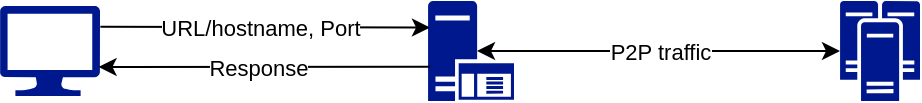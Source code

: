 <mxfile version="20.4.1" type="device"><diagram id="gIqkn7NOCH3BrUDm_vGl" name="Page-1"><mxGraphModel dx="474" dy="244" grid="1" gridSize="10" guides="1" tooltips="1" connect="1" arrows="1" fold="1" page="1" pageScale="1" pageWidth="850" pageHeight="1100" math="0" shadow="0"><root><mxCell id="0"/><mxCell id="1" parent="0"/><mxCell id="v1ifMpwDSVuITm1SB3gP-1" value="" style="sketch=0;aspect=fixed;pointerEvents=1;shadow=0;dashed=0;html=1;strokeColor=none;labelPosition=center;verticalLabelPosition=bottom;verticalAlign=top;align=center;fillColor=#00188D;shape=mxgraph.azure.computer" vertex="1" parent="1"><mxGeometry x="190" y="390" width="50" height="45" as="geometry"/></mxCell><mxCell id="v1ifMpwDSVuITm1SB3gP-2" value="" style="sketch=0;aspect=fixed;pointerEvents=1;shadow=0;dashed=0;html=1;strokeColor=none;labelPosition=center;verticalLabelPosition=bottom;verticalAlign=top;align=center;fillColor=#00188D;shape=mxgraph.mscae.enterprise.application_server" vertex="1" parent="1"><mxGeometry x="404" y="387.5" width="43" height="50" as="geometry"/></mxCell><mxCell id="v1ifMpwDSVuITm1SB3gP-3" value="" style="endArrow=classic;html=1;rounded=0;exitX=1.004;exitY=0.231;exitDx=0;exitDy=0;exitPerimeter=0;entryX=0.023;entryY=0.266;entryDx=0;entryDy=0;entryPerimeter=0;" edge="1" parent="1" source="v1ifMpwDSVuITm1SB3gP-1" target="v1ifMpwDSVuITm1SB3gP-2"><mxGeometry width="50" height="50" relative="1" as="geometry"><mxPoint x="370" y="450" as="sourcePoint"/><mxPoint x="400" y="400" as="targetPoint"/></mxGeometry></mxCell><mxCell id="v1ifMpwDSVuITm1SB3gP-4" value="URL/hostname, Port" style="edgeLabel;html=1;align=center;verticalAlign=middle;resizable=0;points=[];" vertex="1" connectable="0" parent="v1ifMpwDSVuITm1SB3gP-3"><mxGeometry x="-0.228" relative="1" as="geometry"><mxPoint x="16" as="offset"/></mxGeometry></mxCell><mxCell id="v1ifMpwDSVuITm1SB3gP-5" value="" style="endArrow=classic;html=1;rounded=0;entryX=0.986;entryY=0.677;entryDx=0;entryDy=0;entryPerimeter=0;exitX=0.025;exitY=0.657;exitDx=0;exitDy=0;exitPerimeter=0;" edge="1" parent="1" source="v1ifMpwDSVuITm1SB3gP-2" target="v1ifMpwDSVuITm1SB3gP-1"><mxGeometry width="50" height="50" relative="1" as="geometry"><mxPoint x="370" y="450" as="sourcePoint"/><mxPoint x="420" y="400" as="targetPoint"/></mxGeometry></mxCell><mxCell id="v1ifMpwDSVuITm1SB3gP-6" value="Response" style="edgeLabel;html=1;align=center;verticalAlign=middle;resizable=0;points=[];" vertex="1" connectable="0" parent="v1ifMpwDSVuITm1SB3gP-5"><mxGeometry x="0.041" relative="1" as="geometry"><mxPoint as="offset"/></mxGeometry></mxCell><mxCell id="v1ifMpwDSVuITm1SB3gP-7" value="" style="sketch=0;aspect=fixed;pointerEvents=1;shadow=0;dashed=0;html=1;strokeColor=none;labelPosition=center;verticalLabelPosition=bottom;verticalAlign=top;align=center;fillColor=#00188D;shape=mxgraph.mscae.enterprise.cluster_server" vertex="1" parent="1"><mxGeometry x="610" y="387.5" width="40" height="50" as="geometry"/></mxCell><mxCell id="v1ifMpwDSVuITm1SB3gP-9" value="" style="endArrow=classic;startArrow=classic;html=1;rounded=0;exitX=0.57;exitY=0.5;exitDx=0;exitDy=0;exitPerimeter=0;entryX=0;entryY=0.5;entryDx=0;entryDy=0;entryPerimeter=0;" edge="1" parent="1" source="v1ifMpwDSVuITm1SB3gP-2" target="v1ifMpwDSVuITm1SB3gP-7"><mxGeometry width="50" height="50" relative="1" as="geometry"><mxPoint x="510" y="370" as="sourcePoint"/><mxPoint x="560" y="320" as="targetPoint"/></mxGeometry></mxCell><mxCell id="v1ifMpwDSVuITm1SB3gP-10" value="P2P traffic" style="edgeLabel;html=1;align=center;verticalAlign=middle;resizable=0;points=[];" vertex="1" connectable="0" parent="v1ifMpwDSVuITm1SB3gP-9"><mxGeometry x="-0.169" relative="1" as="geometry"><mxPoint x="16" as="offset"/></mxGeometry></mxCell></root></mxGraphModel></diagram></mxfile>